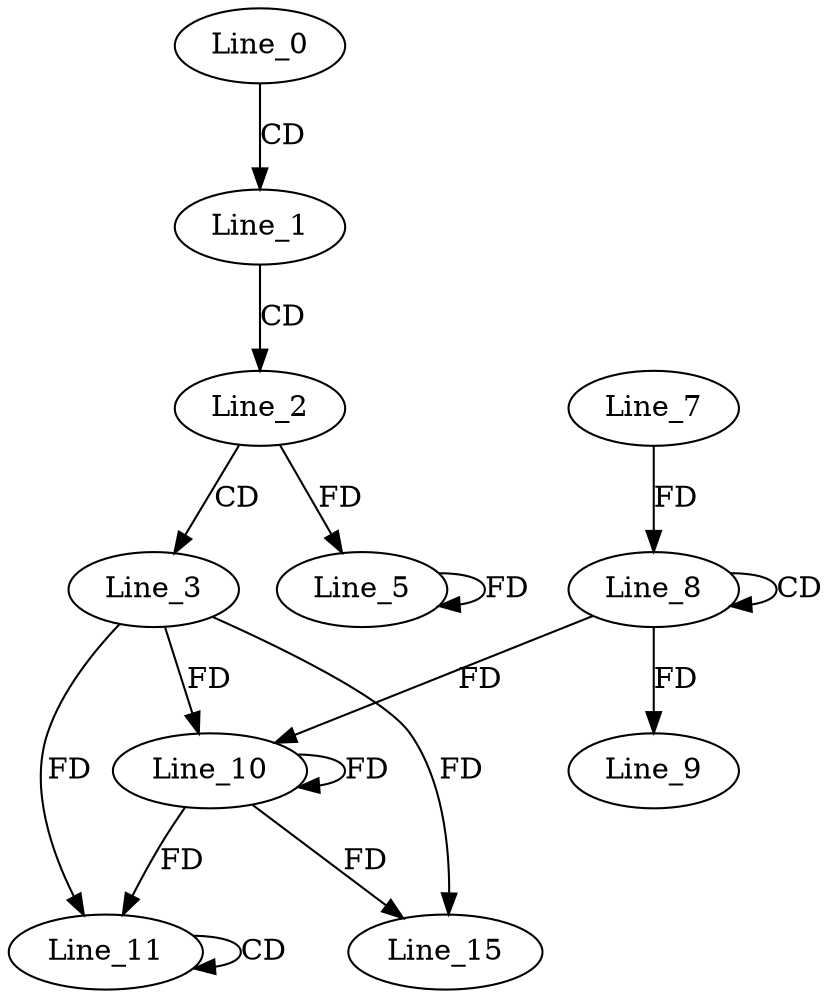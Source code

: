 digraph G {
  Line_0;
  Line_1;
  Line_2;
  Line_3;
  Line_5;
  Line_5;
  Line_8;
  Line_8;
  Line_7;
  Line_9;
  Line_10;
  Line_10;
  Line_11;
  Line_11;
  Line_15;
  Line_0 -> Line_1 [ label="CD" ];
  Line_1 -> Line_2 [ label="CD" ];
  Line_2 -> Line_3 [ label="CD" ];
  Line_2 -> Line_5 [ label="FD" ];
  Line_5 -> Line_5 [ label="FD" ];
  Line_8 -> Line_8 [ label="CD" ];
  Line_7 -> Line_8 [ label="FD" ];
  Line_8 -> Line_9 [ label="FD" ];
  Line_3 -> Line_10 [ label="FD" ];
  Line_10 -> Line_10 [ label="FD" ];
  Line_8 -> Line_10 [ label="FD" ];
  Line_11 -> Line_11 [ label="CD" ];
  Line_3 -> Line_11 [ label="FD" ];
  Line_10 -> Line_11 [ label="FD" ];
  Line_3 -> Line_15 [ label="FD" ];
  Line_10 -> Line_15 [ label="FD" ];
}
